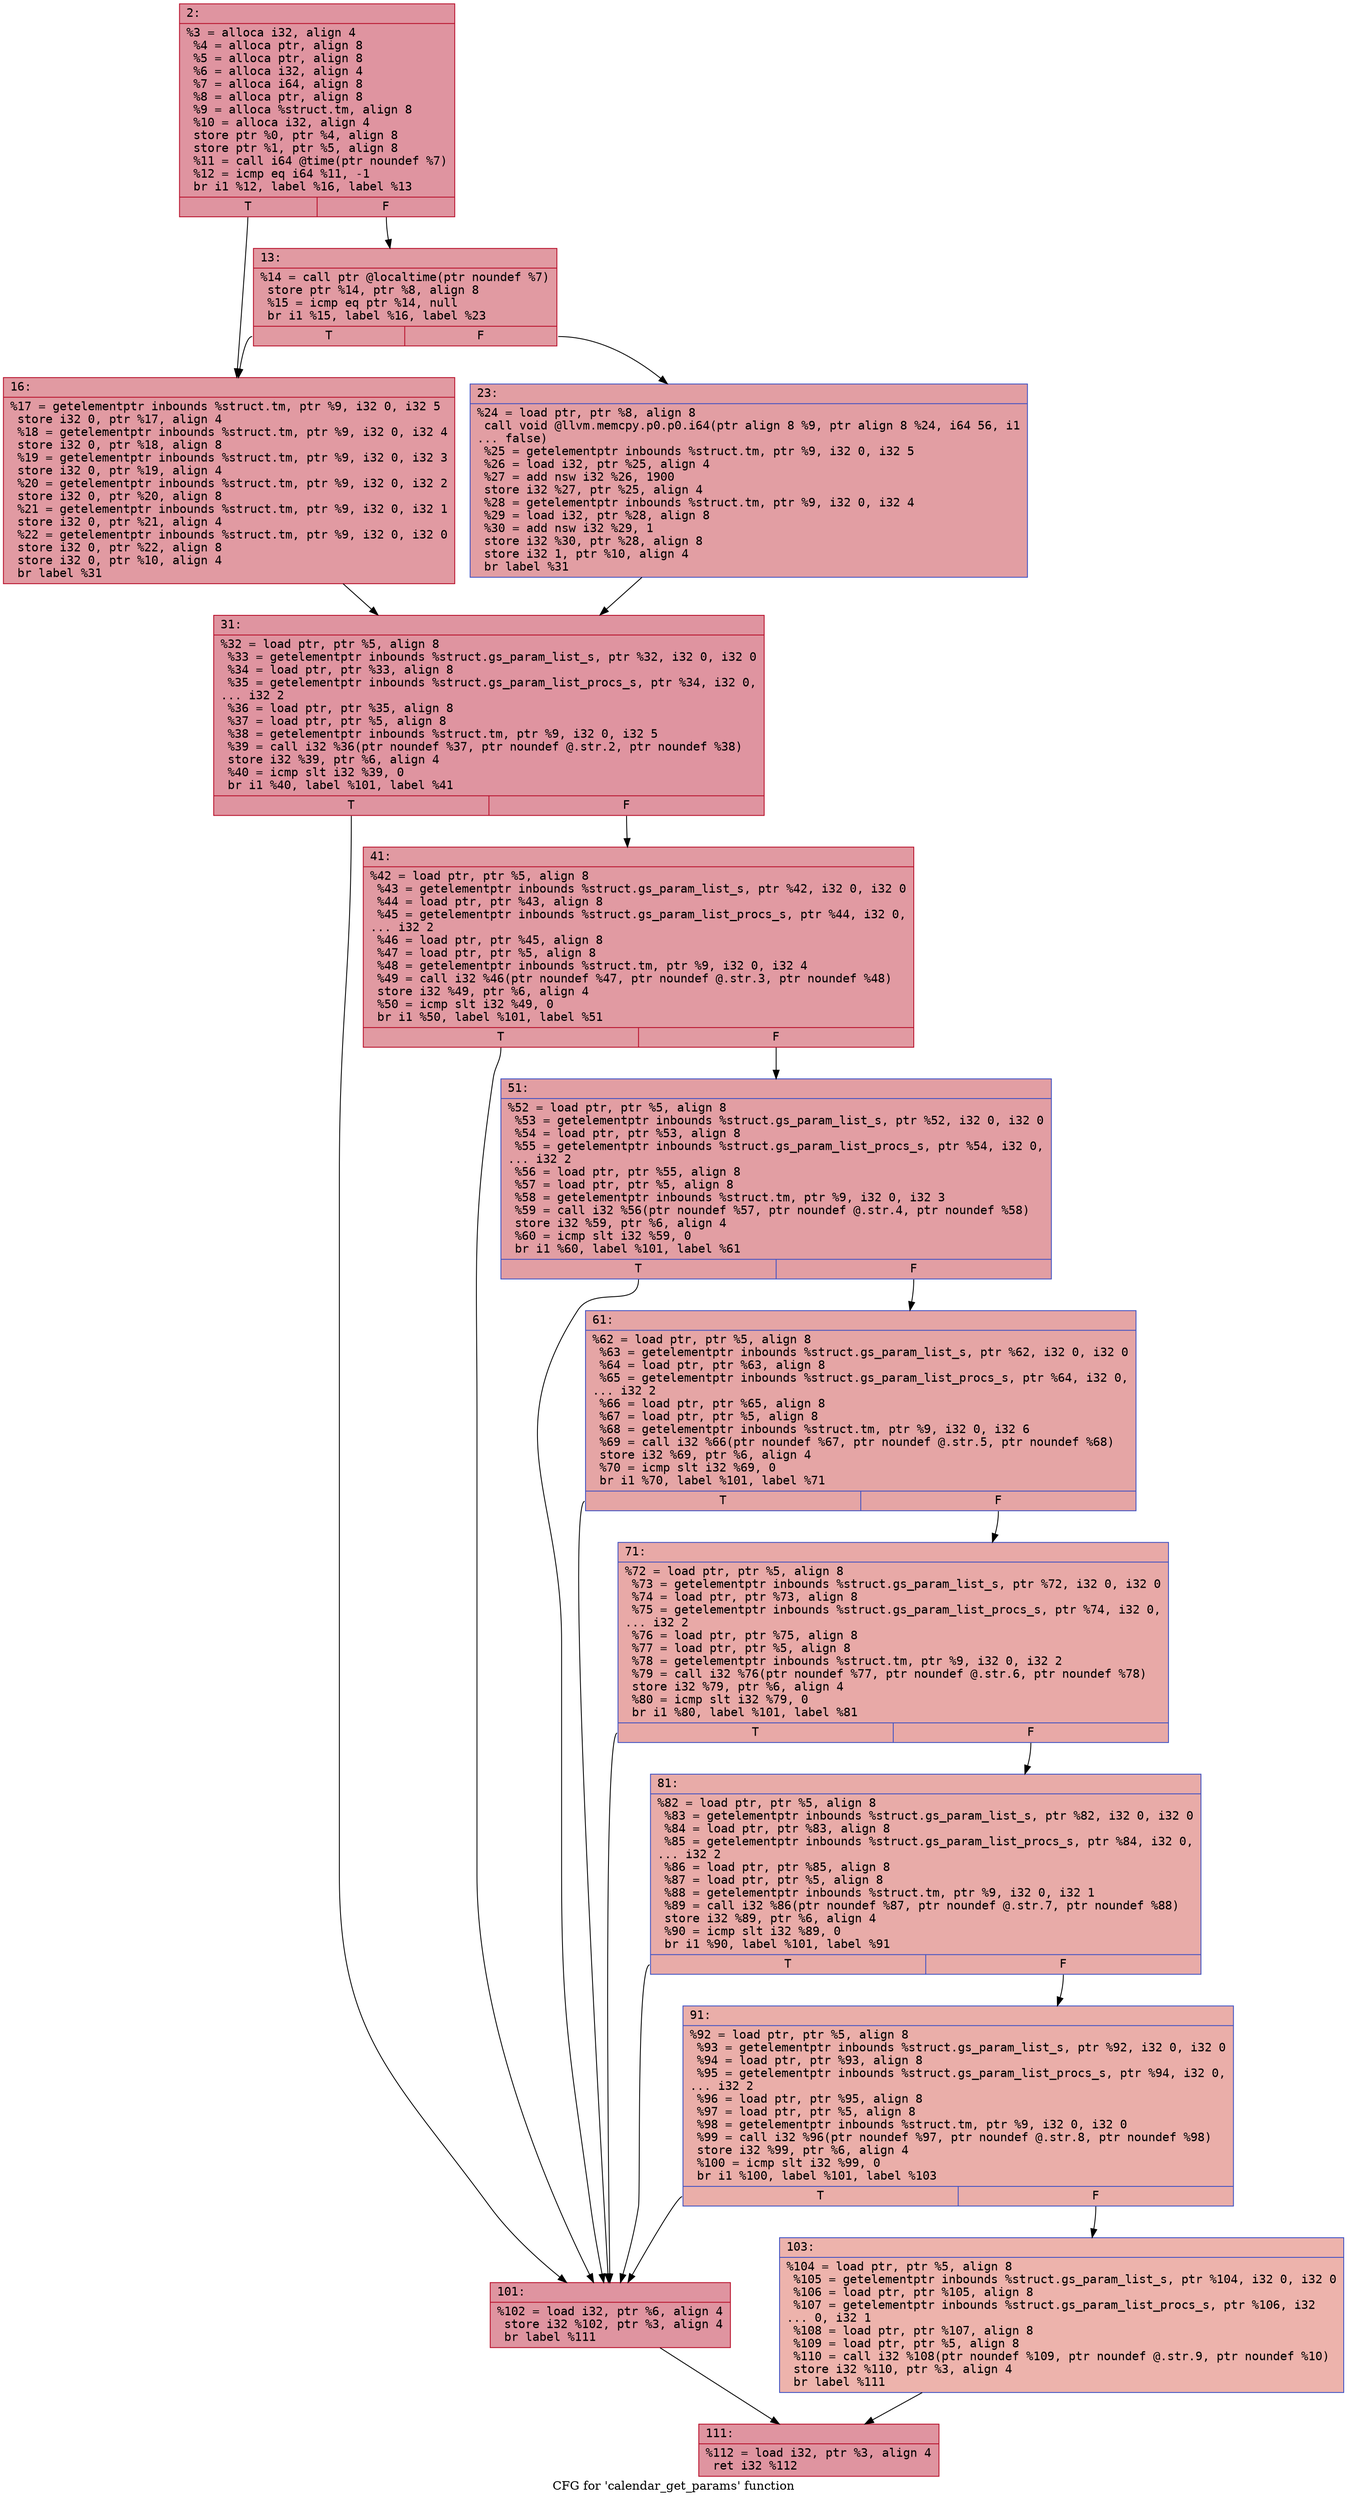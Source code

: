 digraph "CFG for 'calendar_get_params' function" {
	label="CFG for 'calendar_get_params' function";

	Node0x600000fd20d0 [shape=record,color="#b70d28ff", style=filled, fillcolor="#b70d2870" fontname="Courier",label="{2:\l|  %3 = alloca i32, align 4\l  %4 = alloca ptr, align 8\l  %5 = alloca ptr, align 8\l  %6 = alloca i32, align 4\l  %7 = alloca i64, align 8\l  %8 = alloca ptr, align 8\l  %9 = alloca %struct.tm, align 8\l  %10 = alloca i32, align 4\l  store ptr %0, ptr %4, align 8\l  store ptr %1, ptr %5, align 8\l  %11 = call i64 @time(ptr noundef %7)\l  %12 = icmp eq i64 %11, -1\l  br i1 %12, label %16, label %13\l|{<s0>T|<s1>F}}"];
	Node0x600000fd20d0:s0 -> Node0x600000fd2170[tooltip="2 -> 16\nProbability 37.50%" ];
	Node0x600000fd20d0:s1 -> Node0x600000fd2120[tooltip="2 -> 13\nProbability 62.50%" ];
	Node0x600000fd2120 [shape=record,color="#b70d28ff", style=filled, fillcolor="#bb1b2c70" fontname="Courier",label="{13:\l|  %14 = call ptr @localtime(ptr noundef %7)\l  store ptr %14, ptr %8, align 8\l  %15 = icmp eq ptr %14, null\l  br i1 %15, label %16, label %23\l|{<s0>T|<s1>F}}"];
	Node0x600000fd2120:s0 -> Node0x600000fd2170[tooltip="13 -> 16\nProbability 37.50%" ];
	Node0x600000fd2120:s1 -> Node0x600000fd21c0[tooltip="13 -> 23\nProbability 62.50%" ];
	Node0x600000fd2170 [shape=record,color="#b70d28ff", style=filled, fillcolor="#bb1b2c70" fontname="Courier",label="{16:\l|  %17 = getelementptr inbounds %struct.tm, ptr %9, i32 0, i32 5\l  store i32 0, ptr %17, align 4\l  %18 = getelementptr inbounds %struct.tm, ptr %9, i32 0, i32 4\l  store i32 0, ptr %18, align 8\l  %19 = getelementptr inbounds %struct.tm, ptr %9, i32 0, i32 3\l  store i32 0, ptr %19, align 4\l  %20 = getelementptr inbounds %struct.tm, ptr %9, i32 0, i32 2\l  store i32 0, ptr %20, align 8\l  %21 = getelementptr inbounds %struct.tm, ptr %9, i32 0, i32 1\l  store i32 0, ptr %21, align 4\l  %22 = getelementptr inbounds %struct.tm, ptr %9, i32 0, i32 0\l  store i32 0, ptr %22, align 8\l  store i32 0, ptr %10, align 4\l  br label %31\l}"];
	Node0x600000fd2170 -> Node0x600000fd2210[tooltip="16 -> 31\nProbability 100.00%" ];
	Node0x600000fd21c0 [shape=record,color="#3d50c3ff", style=filled, fillcolor="#be242e70" fontname="Courier",label="{23:\l|  %24 = load ptr, ptr %8, align 8\l  call void @llvm.memcpy.p0.p0.i64(ptr align 8 %9, ptr align 8 %24, i64 56, i1\l... false)\l  %25 = getelementptr inbounds %struct.tm, ptr %9, i32 0, i32 5\l  %26 = load i32, ptr %25, align 4\l  %27 = add nsw i32 %26, 1900\l  store i32 %27, ptr %25, align 4\l  %28 = getelementptr inbounds %struct.tm, ptr %9, i32 0, i32 4\l  %29 = load i32, ptr %28, align 8\l  %30 = add nsw i32 %29, 1\l  store i32 %30, ptr %28, align 8\l  store i32 1, ptr %10, align 4\l  br label %31\l}"];
	Node0x600000fd21c0 -> Node0x600000fd2210[tooltip="23 -> 31\nProbability 100.00%" ];
	Node0x600000fd2210 [shape=record,color="#b70d28ff", style=filled, fillcolor="#b70d2870" fontname="Courier",label="{31:\l|  %32 = load ptr, ptr %5, align 8\l  %33 = getelementptr inbounds %struct.gs_param_list_s, ptr %32, i32 0, i32 0\l  %34 = load ptr, ptr %33, align 8\l  %35 = getelementptr inbounds %struct.gs_param_list_procs_s, ptr %34, i32 0,\l... i32 2\l  %36 = load ptr, ptr %35, align 8\l  %37 = load ptr, ptr %5, align 8\l  %38 = getelementptr inbounds %struct.tm, ptr %9, i32 0, i32 5\l  %39 = call i32 %36(ptr noundef %37, ptr noundef @.str.2, ptr noundef %38)\l  store i32 %39, ptr %6, align 4\l  %40 = icmp slt i32 %39, 0\l  br i1 %40, label %101, label %41\l|{<s0>T|<s1>F}}"];
	Node0x600000fd2210:s0 -> Node0x600000fd2440[tooltip="31 -> 101\nProbability 37.50%" ];
	Node0x600000fd2210:s1 -> Node0x600000fd2260[tooltip="31 -> 41\nProbability 62.50%" ];
	Node0x600000fd2260 [shape=record,color="#b70d28ff", style=filled, fillcolor="#bb1b2c70" fontname="Courier",label="{41:\l|  %42 = load ptr, ptr %5, align 8\l  %43 = getelementptr inbounds %struct.gs_param_list_s, ptr %42, i32 0, i32 0\l  %44 = load ptr, ptr %43, align 8\l  %45 = getelementptr inbounds %struct.gs_param_list_procs_s, ptr %44, i32 0,\l... i32 2\l  %46 = load ptr, ptr %45, align 8\l  %47 = load ptr, ptr %5, align 8\l  %48 = getelementptr inbounds %struct.tm, ptr %9, i32 0, i32 4\l  %49 = call i32 %46(ptr noundef %47, ptr noundef @.str.3, ptr noundef %48)\l  store i32 %49, ptr %6, align 4\l  %50 = icmp slt i32 %49, 0\l  br i1 %50, label %101, label %51\l|{<s0>T|<s1>F}}"];
	Node0x600000fd2260:s0 -> Node0x600000fd2440[tooltip="41 -> 101\nProbability 37.50%" ];
	Node0x600000fd2260:s1 -> Node0x600000fd22b0[tooltip="41 -> 51\nProbability 62.50%" ];
	Node0x600000fd22b0 [shape=record,color="#3d50c3ff", style=filled, fillcolor="#be242e70" fontname="Courier",label="{51:\l|  %52 = load ptr, ptr %5, align 8\l  %53 = getelementptr inbounds %struct.gs_param_list_s, ptr %52, i32 0, i32 0\l  %54 = load ptr, ptr %53, align 8\l  %55 = getelementptr inbounds %struct.gs_param_list_procs_s, ptr %54, i32 0,\l... i32 2\l  %56 = load ptr, ptr %55, align 8\l  %57 = load ptr, ptr %5, align 8\l  %58 = getelementptr inbounds %struct.tm, ptr %9, i32 0, i32 3\l  %59 = call i32 %56(ptr noundef %57, ptr noundef @.str.4, ptr noundef %58)\l  store i32 %59, ptr %6, align 4\l  %60 = icmp slt i32 %59, 0\l  br i1 %60, label %101, label %61\l|{<s0>T|<s1>F}}"];
	Node0x600000fd22b0:s0 -> Node0x600000fd2440[tooltip="51 -> 101\nProbability 37.50%" ];
	Node0x600000fd22b0:s1 -> Node0x600000fd2300[tooltip="51 -> 61\nProbability 62.50%" ];
	Node0x600000fd2300 [shape=record,color="#3d50c3ff", style=filled, fillcolor="#c5333470" fontname="Courier",label="{61:\l|  %62 = load ptr, ptr %5, align 8\l  %63 = getelementptr inbounds %struct.gs_param_list_s, ptr %62, i32 0, i32 0\l  %64 = load ptr, ptr %63, align 8\l  %65 = getelementptr inbounds %struct.gs_param_list_procs_s, ptr %64, i32 0,\l... i32 2\l  %66 = load ptr, ptr %65, align 8\l  %67 = load ptr, ptr %5, align 8\l  %68 = getelementptr inbounds %struct.tm, ptr %9, i32 0, i32 6\l  %69 = call i32 %66(ptr noundef %67, ptr noundef @.str.5, ptr noundef %68)\l  store i32 %69, ptr %6, align 4\l  %70 = icmp slt i32 %69, 0\l  br i1 %70, label %101, label %71\l|{<s0>T|<s1>F}}"];
	Node0x600000fd2300:s0 -> Node0x600000fd2440[tooltip="61 -> 101\nProbability 37.50%" ];
	Node0x600000fd2300:s1 -> Node0x600000fd2350[tooltip="61 -> 71\nProbability 62.50%" ];
	Node0x600000fd2350 [shape=record,color="#3d50c3ff", style=filled, fillcolor="#ca3b3770" fontname="Courier",label="{71:\l|  %72 = load ptr, ptr %5, align 8\l  %73 = getelementptr inbounds %struct.gs_param_list_s, ptr %72, i32 0, i32 0\l  %74 = load ptr, ptr %73, align 8\l  %75 = getelementptr inbounds %struct.gs_param_list_procs_s, ptr %74, i32 0,\l... i32 2\l  %76 = load ptr, ptr %75, align 8\l  %77 = load ptr, ptr %5, align 8\l  %78 = getelementptr inbounds %struct.tm, ptr %9, i32 0, i32 2\l  %79 = call i32 %76(ptr noundef %77, ptr noundef @.str.6, ptr noundef %78)\l  store i32 %79, ptr %6, align 4\l  %80 = icmp slt i32 %79, 0\l  br i1 %80, label %101, label %81\l|{<s0>T|<s1>F}}"];
	Node0x600000fd2350:s0 -> Node0x600000fd2440[tooltip="71 -> 101\nProbability 37.50%" ];
	Node0x600000fd2350:s1 -> Node0x600000fd23a0[tooltip="71 -> 81\nProbability 62.50%" ];
	Node0x600000fd23a0 [shape=record,color="#3d50c3ff", style=filled, fillcolor="#cc403a70" fontname="Courier",label="{81:\l|  %82 = load ptr, ptr %5, align 8\l  %83 = getelementptr inbounds %struct.gs_param_list_s, ptr %82, i32 0, i32 0\l  %84 = load ptr, ptr %83, align 8\l  %85 = getelementptr inbounds %struct.gs_param_list_procs_s, ptr %84, i32 0,\l... i32 2\l  %86 = load ptr, ptr %85, align 8\l  %87 = load ptr, ptr %5, align 8\l  %88 = getelementptr inbounds %struct.tm, ptr %9, i32 0, i32 1\l  %89 = call i32 %86(ptr noundef %87, ptr noundef @.str.7, ptr noundef %88)\l  store i32 %89, ptr %6, align 4\l  %90 = icmp slt i32 %89, 0\l  br i1 %90, label %101, label %91\l|{<s0>T|<s1>F}}"];
	Node0x600000fd23a0:s0 -> Node0x600000fd2440[tooltip="81 -> 101\nProbability 37.50%" ];
	Node0x600000fd23a0:s1 -> Node0x600000fd23f0[tooltip="81 -> 91\nProbability 62.50%" ];
	Node0x600000fd23f0 [shape=record,color="#3d50c3ff", style=filled, fillcolor="#d0473d70" fontname="Courier",label="{91:\l|  %92 = load ptr, ptr %5, align 8\l  %93 = getelementptr inbounds %struct.gs_param_list_s, ptr %92, i32 0, i32 0\l  %94 = load ptr, ptr %93, align 8\l  %95 = getelementptr inbounds %struct.gs_param_list_procs_s, ptr %94, i32 0,\l... i32 2\l  %96 = load ptr, ptr %95, align 8\l  %97 = load ptr, ptr %5, align 8\l  %98 = getelementptr inbounds %struct.tm, ptr %9, i32 0, i32 0\l  %99 = call i32 %96(ptr noundef %97, ptr noundef @.str.8, ptr noundef %98)\l  store i32 %99, ptr %6, align 4\l  %100 = icmp slt i32 %99, 0\l  br i1 %100, label %101, label %103\l|{<s0>T|<s1>F}}"];
	Node0x600000fd23f0:s0 -> Node0x600000fd2440[tooltip="91 -> 101\nProbability 37.50%" ];
	Node0x600000fd23f0:s1 -> Node0x600000fd2490[tooltip="91 -> 103\nProbability 62.50%" ];
	Node0x600000fd2440 [shape=record,color="#b70d28ff", style=filled, fillcolor="#b70d2870" fontname="Courier",label="{101:\l|  %102 = load i32, ptr %6, align 4\l  store i32 %102, ptr %3, align 4\l  br label %111\l}"];
	Node0x600000fd2440 -> Node0x600000fd24e0[tooltip="101 -> 111\nProbability 100.00%" ];
	Node0x600000fd2490 [shape=record,color="#3d50c3ff", style=filled, fillcolor="#d6524470" fontname="Courier",label="{103:\l|  %104 = load ptr, ptr %5, align 8\l  %105 = getelementptr inbounds %struct.gs_param_list_s, ptr %104, i32 0, i32 0\l  %106 = load ptr, ptr %105, align 8\l  %107 = getelementptr inbounds %struct.gs_param_list_procs_s, ptr %106, i32\l... 0, i32 1\l  %108 = load ptr, ptr %107, align 8\l  %109 = load ptr, ptr %5, align 8\l  %110 = call i32 %108(ptr noundef %109, ptr noundef @.str.9, ptr noundef %10)\l  store i32 %110, ptr %3, align 4\l  br label %111\l}"];
	Node0x600000fd2490 -> Node0x600000fd24e0[tooltip="103 -> 111\nProbability 100.00%" ];
	Node0x600000fd24e0 [shape=record,color="#b70d28ff", style=filled, fillcolor="#b70d2870" fontname="Courier",label="{111:\l|  %112 = load i32, ptr %3, align 4\l  ret i32 %112\l}"];
}
